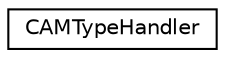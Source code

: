 digraph "Graphical Class Hierarchy"
{
 // LATEX_PDF_SIZE
  edge [fontname="Helvetica",fontsize="10",labelfontname="Helvetica",labelfontsize="10"];
  node [fontname="Helvetica",fontsize="10",shape=record];
  rankdir="LR";
  Node0 [label="CAMTypeHandler",height=0.2,width=0.4,color="black", fillcolor="white", style="filled",URL="$classCAMTypeHandler.html",tooltip=" "];
}
